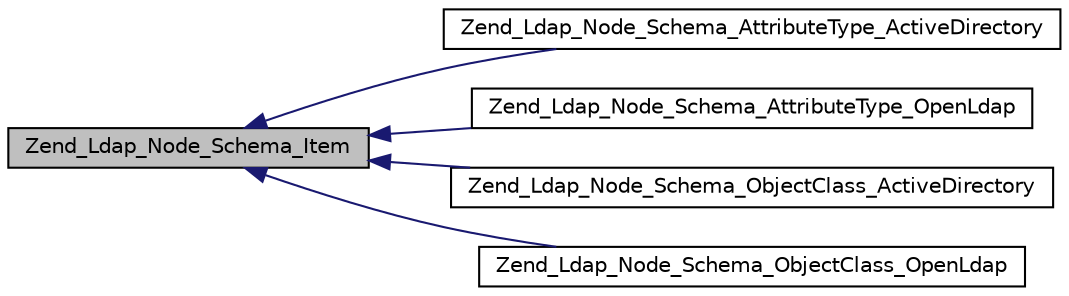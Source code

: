 digraph G
{
  edge [fontname="Helvetica",fontsize="10",labelfontname="Helvetica",labelfontsize="10"];
  node [fontname="Helvetica",fontsize="10",shape=record];
  rankdir="LR";
  Node1 [label="Zend_Ldap_Node_Schema_Item",height=0.2,width=0.4,color="black", fillcolor="grey75", style="filled" fontcolor="black"];
  Node1 -> Node2 [dir="back",color="midnightblue",fontsize="10",style="solid",fontname="Helvetica"];
  Node2 [label="Zend_Ldap_Node_Schema_AttributeType_ActiveDirectory",height=0.2,width=0.4,color="black", fillcolor="white", style="filled",URL="$class_zend___ldap___node___schema___attribute_type___active_directory.html"];
  Node1 -> Node3 [dir="back",color="midnightblue",fontsize="10",style="solid",fontname="Helvetica"];
  Node3 [label="Zend_Ldap_Node_Schema_AttributeType_OpenLdap",height=0.2,width=0.4,color="black", fillcolor="white", style="filled",URL="$class_zend___ldap___node___schema___attribute_type___open_ldap.html"];
  Node1 -> Node4 [dir="back",color="midnightblue",fontsize="10",style="solid",fontname="Helvetica"];
  Node4 [label="Zend_Ldap_Node_Schema_ObjectClass_ActiveDirectory",height=0.2,width=0.4,color="black", fillcolor="white", style="filled",URL="$class_zend___ldap___node___schema___object_class___active_directory.html"];
  Node1 -> Node5 [dir="back",color="midnightblue",fontsize="10",style="solid",fontname="Helvetica"];
  Node5 [label="Zend_Ldap_Node_Schema_ObjectClass_OpenLdap",height=0.2,width=0.4,color="black", fillcolor="white", style="filled",URL="$class_zend___ldap___node___schema___object_class___open_ldap.html"];
}
